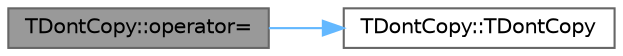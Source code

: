 digraph "TDontCopy::operator="
{
 // INTERACTIVE_SVG=YES
 // LATEX_PDF_SIZE
  bgcolor="transparent";
  edge [fontname=Helvetica,fontsize=10,labelfontname=Helvetica,labelfontsize=10];
  node [fontname=Helvetica,fontsize=10,shape=box,height=0.2,width=0.4];
  rankdir="LR";
  Node1 [id="Node000001",label="TDontCopy::operator=",height=0.2,width=0.4,color="gray40", fillcolor="grey60", style="filled", fontcolor="black",tooltip=" "];
  Node1 -> Node2 [id="edge1_Node000001_Node000002",color="steelblue1",style="solid",tooltip=" "];
  Node2 [id="Node000002",label="TDontCopy::TDontCopy",height=0.2,width=0.4,color="grey40", fillcolor="white", style="filled",URL="$db/d98/structTDontCopy.html#ab71eed28bee4d60de5a81f261f6fdb05",tooltip=" "];
}
